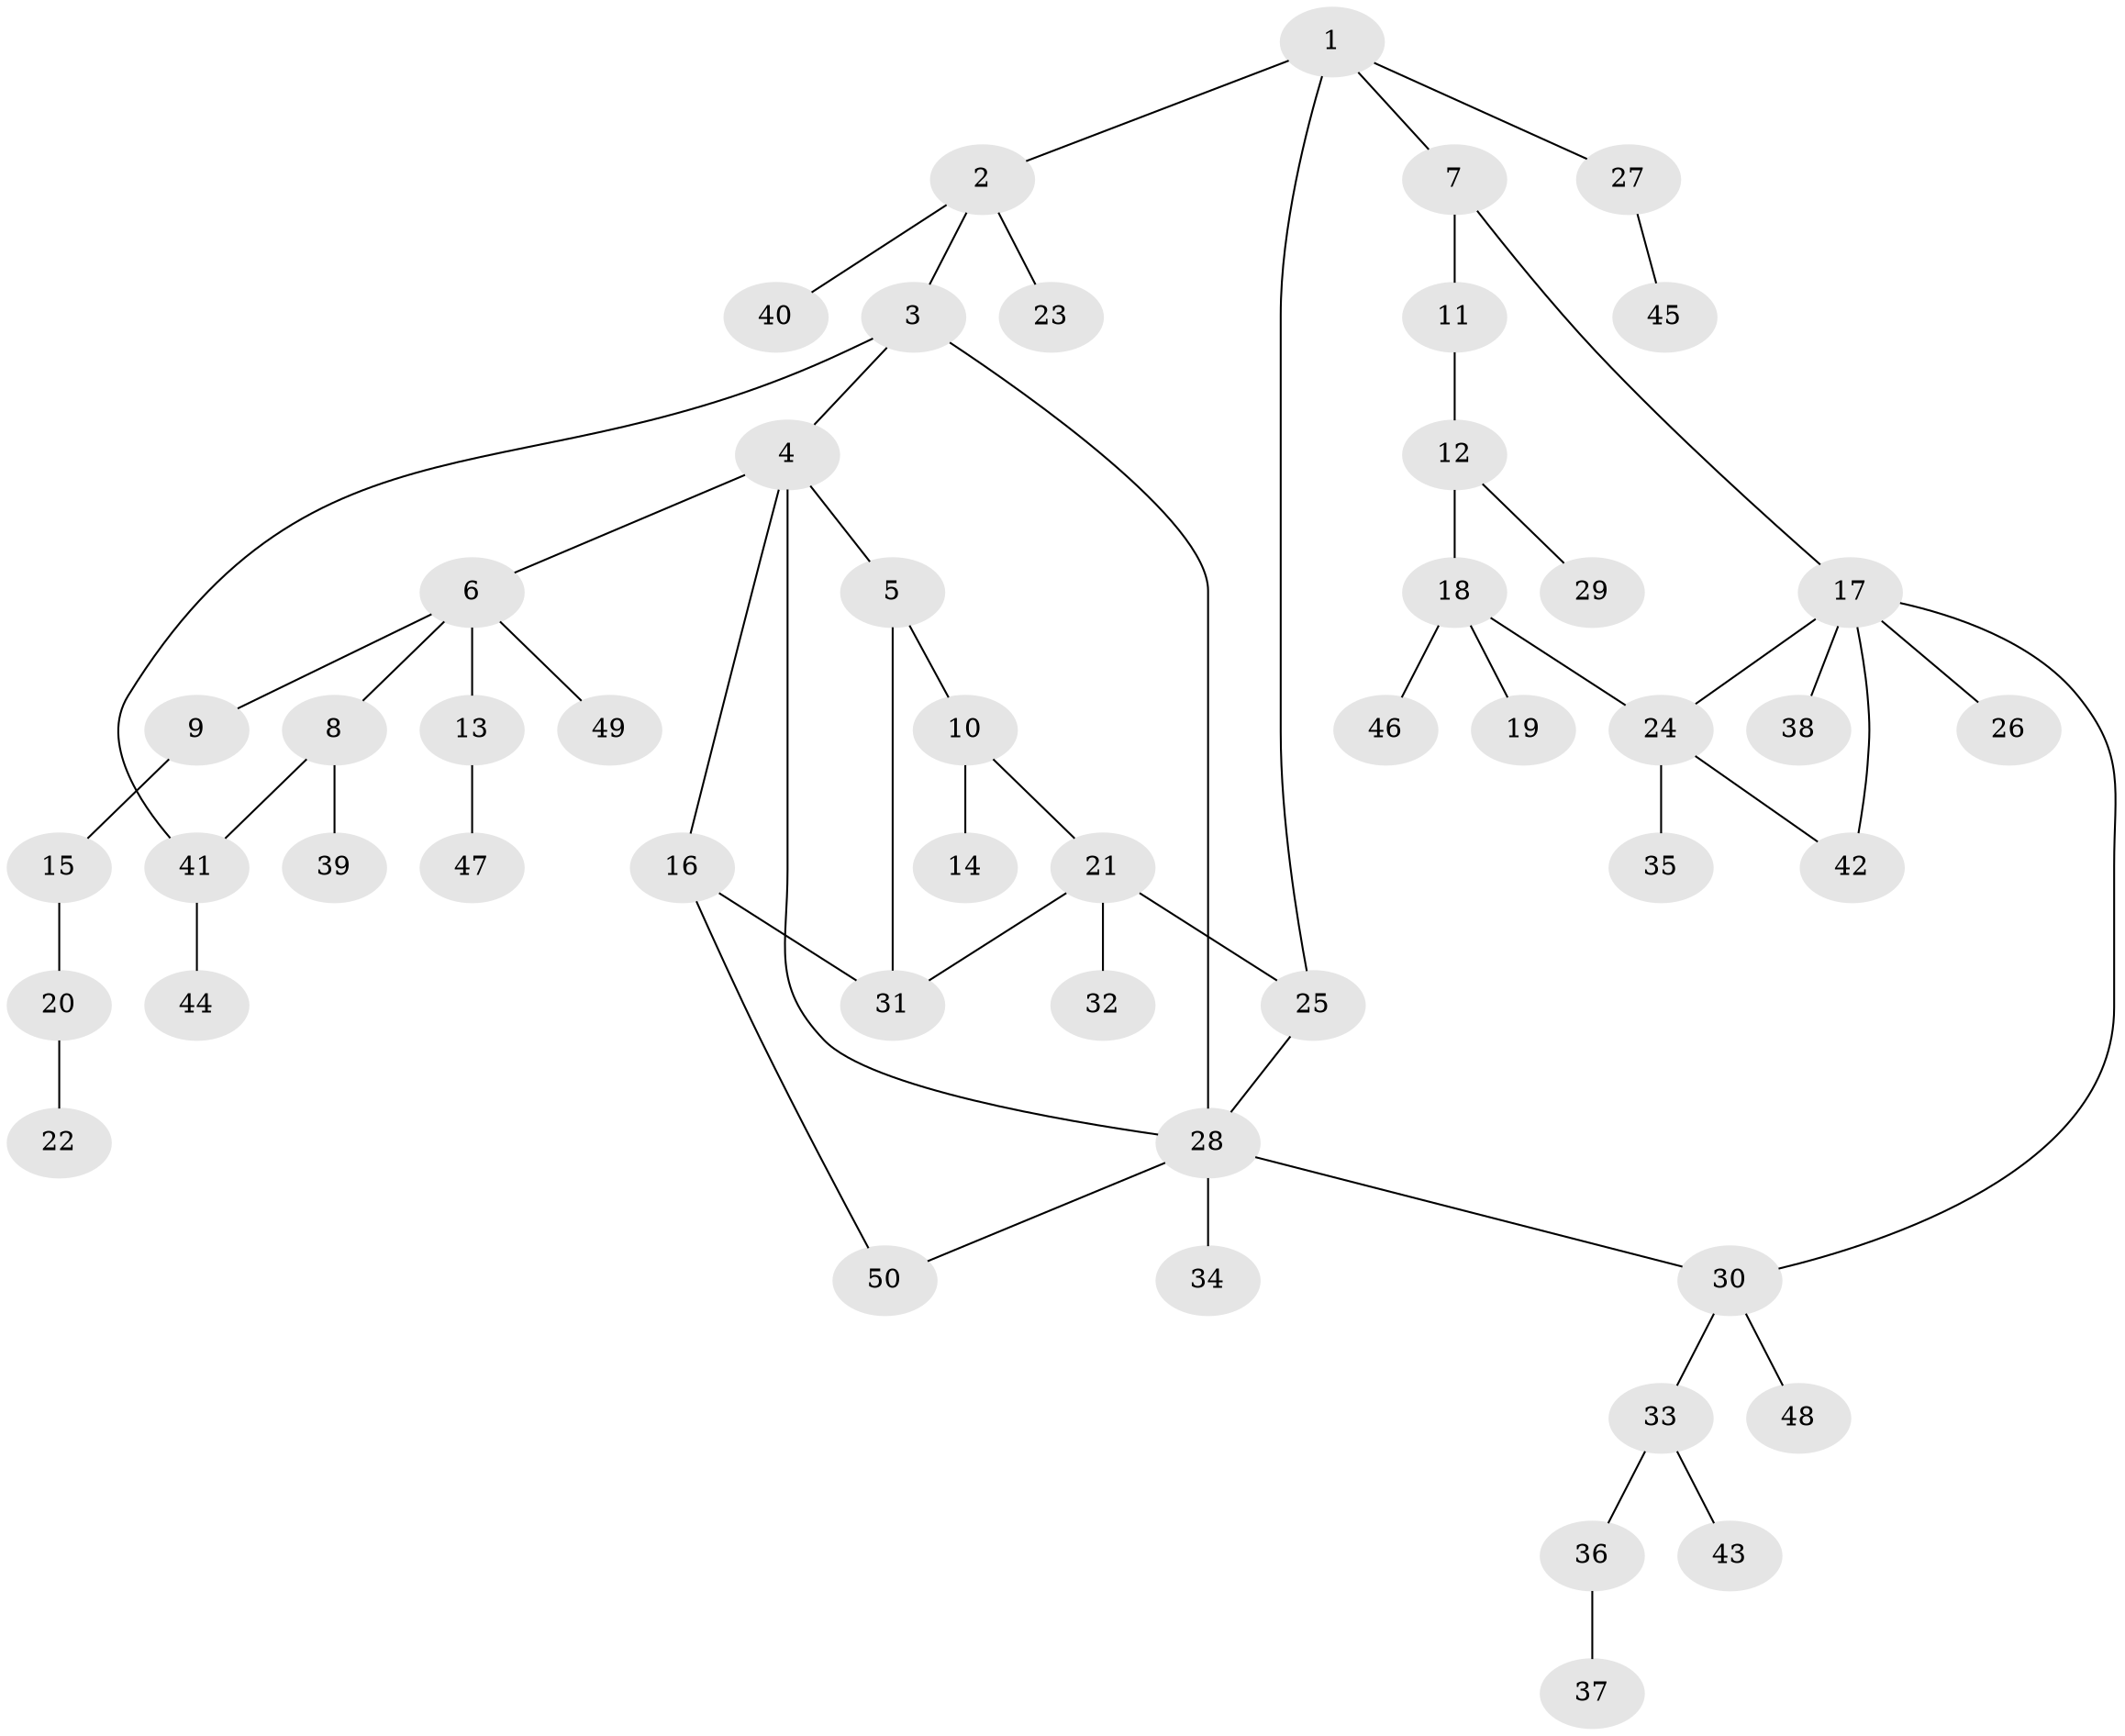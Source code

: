 // Generated by graph-tools (version 1.1) at 2025/49/03/09/25 03:49:19]
// undirected, 50 vertices, 59 edges
graph export_dot {
graph [start="1"]
  node [color=gray90,style=filled];
  1;
  2;
  3;
  4;
  5;
  6;
  7;
  8;
  9;
  10;
  11;
  12;
  13;
  14;
  15;
  16;
  17;
  18;
  19;
  20;
  21;
  22;
  23;
  24;
  25;
  26;
  27;
  28;
  29;
  30;
  31;
  32;
  33;
  34;
  35;
  36;
  37;
  38;
  39;
  40;
  41;
  42;
  43;
  44;
  45;
  46;
  47;
  48;
  49;
  50;
  1 -- 2;
  1 -- 7;
  1 -- 27;
  1 -- 25;
  2 -- 3;
  2 -- 23;
  2 -- 40;
  3 -- 4;
  3 -- 41;
  3 -- 28;
  4 -- 5;
  4 -- 6;
  4 -- 16;
  4 -- 28;
  5 -- 10;
  5 -- 31;
  6 -- 8;
  6 -- 9;
  6 -- 13;
  6 -- 49;
  7 -- 11;
  7 -- 17;
  8 -- 39;
  8 -- 41;
  9 -- 15;
  10 -- 14;
  10 -- 21;
  11 -- 12;
  12 -- 18;
  12 -- 29;
  13 -- 47;
  15 -- 20;
  16 -- 50;
  16 -- 31;
  17 -- 26;
  17 -- 30;
  17 -- 38;
  17 -- 42;
  17 -- 24;
  18 -- 19;
  18 -- 24;
  18 -- 46;
  20 -- 22;
  21 -- 25;
  21 -- 32;
  21 -- 31;
  24 -- 35;
  24 -- 42;
  25 -- 28;
  27 -- 45;
  28 -- 34;
  28 -- 50;
  28 -- 30;
  30 -- 33;
  30 -- 48;
  33 -- 36;
  33 -- 43;
  36 -- 37;
  41 -- 44;
}
